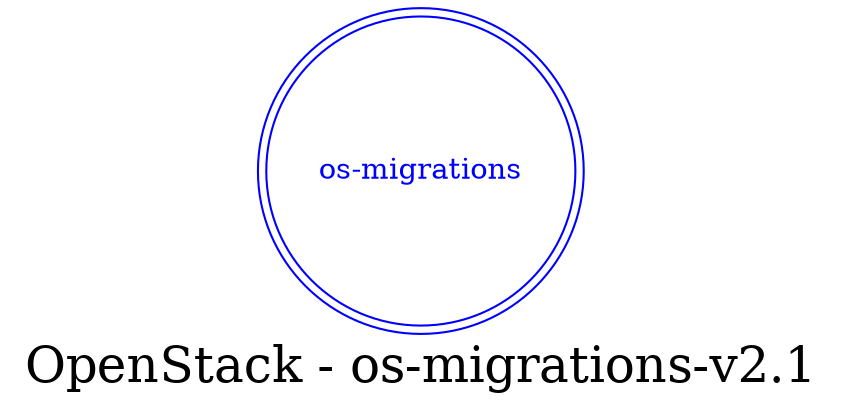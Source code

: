 digraph LexiconGraph {
graph[label="OpenStack - os-migrations-v2.1", fontsize=24]
splines=true
"os-migrations" [color=blue, fontcolor=blue, shape=doublecircle]
}
